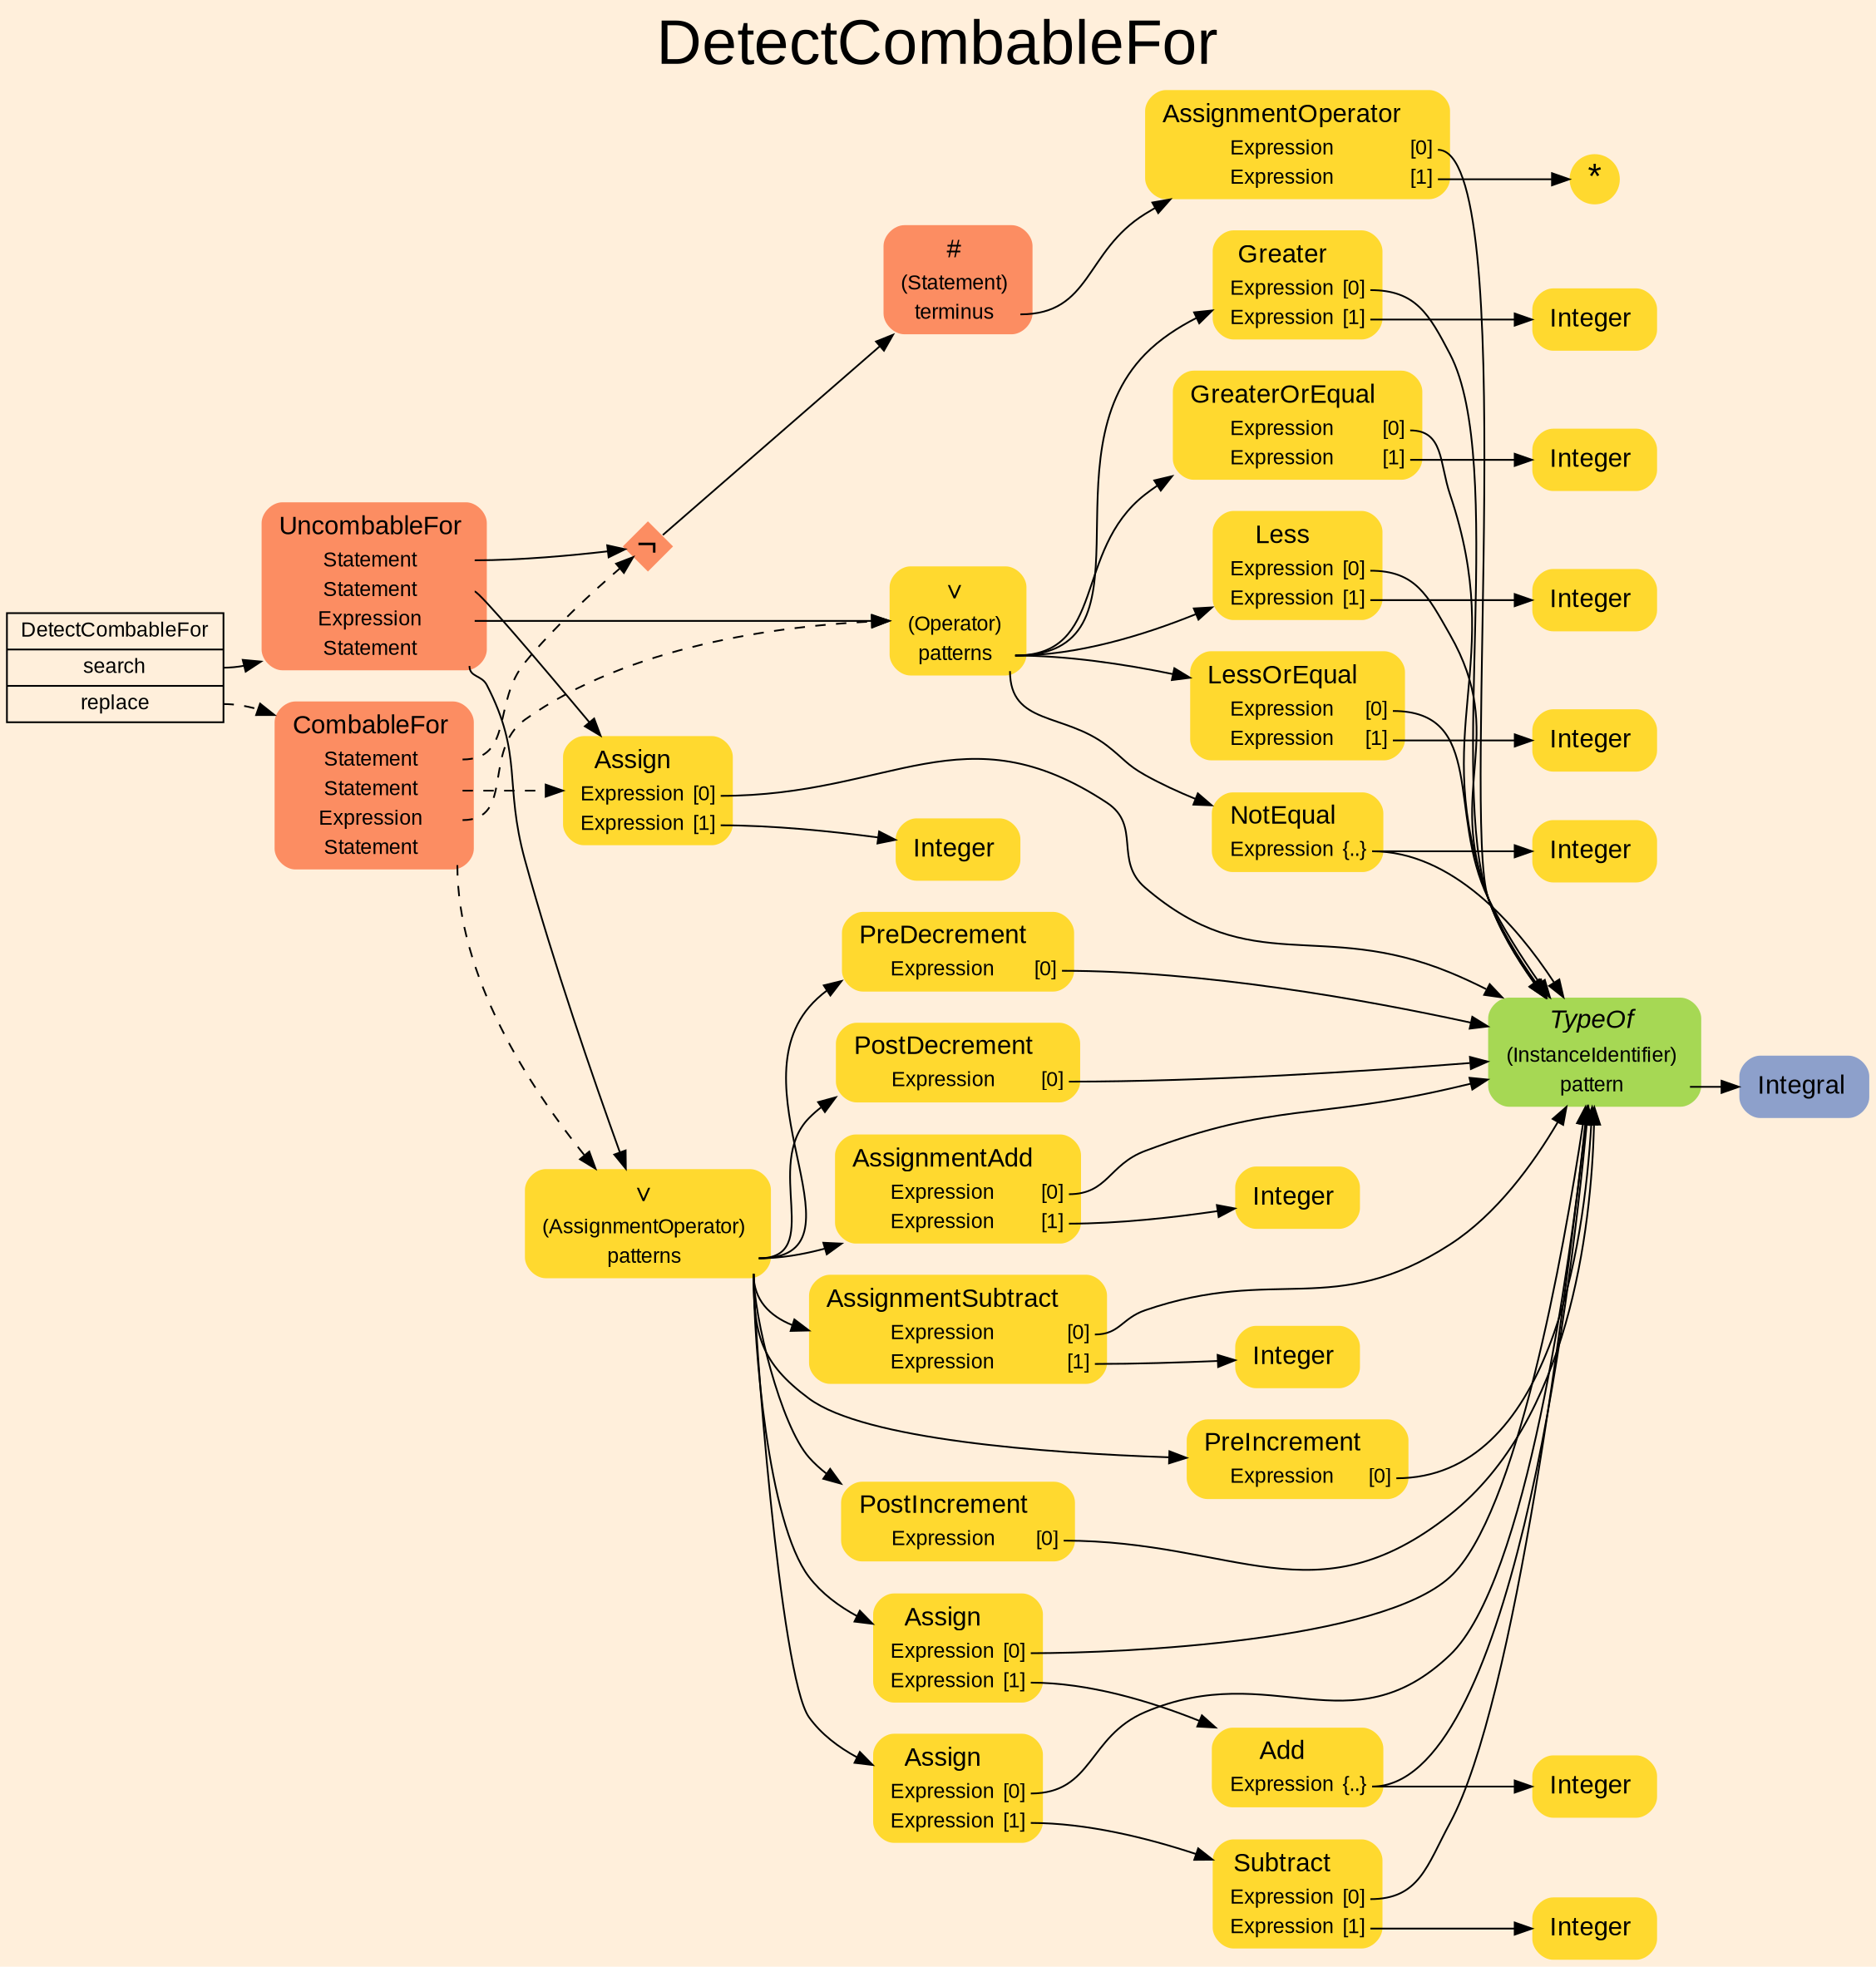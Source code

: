 digraph "DetectCombableFor" {
label = "DetectCombableFor"
labelloc = t
fontsize = "36"
graph [
    rankdir = "LR"
    ranksep = 0.3
    bgcolor = antiquewhite1
    color = black
    fontcolor = black
    fontname = "Arial"
];
node [
    fontname = "Arial"
];
edge [
    fontname = "Arial"
];

// -------------------- transformation figure --------------------
// -------- block CR#P20-0 ----------
"CR#P20-0" [
    shape = "record"
    fillcolor = antiquewhite1
    label = "<fixed> DetectCombableFor | <port0> search | <port1> replace"
    style = "filled"
    fontsize = "12"
    color = black
    fontcolor = black
];

"CR#P20-0":port0 -> "#B-2-231" [
    color = black
    fontcolor = black
];

"CR#P20-0":port1 -> "#B-2-254" [
    style="dashed"
    color = black
    fontcolor = black
];

// -------- block #B-2-231 ----------
"#B-2-231" [
    shape = "plaintext"
    fillcolor = "/set28/2"
    label = <<TABLE BORDER="0" CELLBORDER="0" CELLSPACING="0">
     <TR><TD><FONT POINT-SIZE="15.0">UncombableFor</FONT></TD><TD></TD></TR>
     <TR><TD>Statement</TD><TD PORT="port0"></TD></TR>
     <TR><TD>Statement</TD><TD PORT="port1"></TD></TR>
     <TR><TD>Expression</TD><TD PORT="port2"></TD></TR>
     <TR><TD>Statement</TD><TD PORT="port3"></TD></TR>
    </TABLE>>
    style = "rounded,filled"
    fontsize = "12"
];

"#B-2-231":port0 -> "#B-2-251" [
    color = black
    fontcolor = black
];

"#B-2-231":port1 -> "#B-2-232" [
    color = black
    fontcolor = black
];

"#B-2-231":port2 -> "#B-2-233" [
    color = black
    fontcolor = black
];

"#B-2-231":port3 -> "#B-2-240" [
    color = black
    fontcolor = black
];

// -------- block #B-2-251 ----------
"#B-2-251" [
    shape = "diamond"
    fillcolor = "/set28/2"
    label = <¬>
    style = "filled"
    fontsize = "20"
    penwidth = 0.0
    fixedsize = true
    width = 0.4
    height = 0.4
];

"#B-2-251" -> "#B-2-252" [
    color = black
    fontcolor = black
];

// -------- block #B-2-252 ----------
"#B-2-252" [
    shape = "plaintext"
    fillcolor = "/set28/2"
    label = <<TABLE BORDER="0" CELLBORDER="0" CELLSPACING="0">
     <TR><TD><FONT POINT-SIZE="15.0">#</FONT></TD><TD></TD></TR>
     <TR><TD>(Statement)</TD><TD PORT="port0"></TD></TR>
     <TR><TD>terminus</TD><TD PORT="port1"></TD></TR>
    </TABLE>>
    style = "rounded,filled"
    fontsize = "12"
];

"#B-2-252":port1 -> "#B-2-253" [
    color = black
    fontcolor = black
];

// -------- block #B-2-253 ----------
"#B-2-253" [
    shape = "plaintext"
    fillcolor = "/set28/6"
    label = <<TABLE BORDER="0" CELLBORDER="0" CELLSPACING="0">
     <TR><TD><FONT POINT-SIZE="15.0">AssignmentOperator</FONT></TD><TD></TD></TR>
     <TR><TD>Expression</TD><TD PORT="port0">[0]</TD></TR>
     <TR><TD>Expression</TD><TD PORT="port1">[1]</TD></TR>
    </TABLE>>
    style = "rounded,filled"
    fontsize = "12"
];

"#B-2-253":port0 -> "#B-2-255" [
    color = black
    fontcolor = black
];

"#B-2-253":port1 -> "#B-2-266" [
    color = black
    fontcolor = black
];

// -------- block #B-2-255 ----------
"#B-2-255" [
    shape = "plaintext"
    fillcolor = "/set28/5"
    label = <<TABLE BORDER="0" CELLBORDER="0" CELLSPACING="0">
     <TR><TD><FONT POINT-SIZE="15.0"><I>TypeOf</I></FONT></TD><TD></TD></TR>
     <TR><TD>(InstanceIdentifier)</TD><TD PORT="port0"></TD></TR>
     <TR><TD>pattern</TD><TD PORT="port1"></TD></TR>
    </TABLE>>
    style = "rounded,filled"
    fontsize = "12"
];

"#B-2-255":port1 -> "#B-2-256" [
    color = black
    fontcolor = black
];

// -------- block #B-2-256 ----------
"#B-2-256" [
    shape = "plaintext"
    fillcolor = "/set28/3"
    label = <<TABLE BORDER="0" CELLBORDER="0" CELLSPACING="0">
     <TR><TD><FONT POINT-SIZE="15.0">Integral</FONT></TD><TD></TD></TR>
    </TABLE>>
    style = "rounded,filled"
    fontsize = "12"
];

// -------- block #B-2-266 ----------
"#B-2-266" [
    shape = "circle"
    fillcolor = "/set28/6"
    label = <*>
    style = "filled"
    fontsize = "20"
    penwidth = 0.0
    fixedsize = true
    width = 0.4
    height = 0.4
];

// -------- block #B-2-232 ----------
"#B-2-232" [
    shape = "plaintext"
    fillcolor = "/set28/6"
    label = <<TABLE BORDER="0" CELLBORDER="0" CELLSPACING="0">
     <TR><TD><FONT POINT-SIZE="15.0">Assign</FONT></TD><TD></TD></TR>
     <TR><TD>Expression</TD><TD PORT="port0">[0]</TD></TR>
     <TR><TD>Expression</TD><TD PORT="port1">[1]</TD></TR>
    </TABLE>>
    style = "rounded,filled"
    fontsize = "12"
];

"#B-2-232":port0 -> "#B-2-255" [
    color = black
    fontcolor = black
];

"#B-2-232":port1 -> "#B-2-239" [
    color = black
    fontcolor = black
];

// -------- block #B-2-239 ----------
"#B-2-239" [
    shape = "plaintext"
    fillcolor = "/set28/6"
    label = <<TABLE BORDER="0" CELLBORDER="0" CELLSPACING="0">
     <TR><TD><FONT POINT-SIZE="15.0">Integer</FONT></TD><TD></TD></TR>
    </TABLE>>
    style = "rounded,filled"
    fontsize = "12"
];

// -------- block #B-2-233 ----------
"#B-2-233" [
    shape = "plaintext"
    fillcolor = "/set28/6"
    label = <<TABLE BORDER="0" CELLBORDER="0" CELLSPACING="0">
     <TR><TD><FONT POINT-SIZE="15.0">∨</FONT></TD><TD></TD></TR>
     <TR><TD>(Operator)</TD><TD PORT="port0"></TD></TR>
     <TR><TD>patterns</TD><TD PORT="port1"></TD></TR>
    </TABLE>>
    style = "rounded,filled"
    fontsize = "12"
];

"#B-2-233":port1 -> "#B-2-236" [
    color = black
    fontcolor = black
];

"#B-2-233":port1 -> "#B-2-237" [
    color = black
    fontcolor = black
];

"#B-2-233":port1 -> "#B-2-234" [
    color = black
    fontcolor = black
];

"#B-2-233":port1 -> "#B-2-235" [
    color = black
    fontcolor = black
];

"#B-2-233":port1 -> "#B-2-238" [
    color = black
    fontcolor = black
];

// -------- block #B-2-236 ----------
"#B-2-236" [
    shape = "plaintext"
    fillcolor = "/set28/6"
    label = <<TABLE BORDER="0" CELLBORDER="0" CELLSPACING="0">
     <TR><TD><FONT POINT-SIZE="15.0">Greater</FONT></TD><TD></TD></TR>
     <TR><TD>Expression</TD><TD PORT="port0">[0]</TD></TR>
     <TR><TD>Expression</TD><TD PORT="port1">[1]</TD></TR>
    </TABLE>>
    style = "rounded,filled"
    fontsize = "12"
];

"#B-2-236":port0 -> "#B-2-255" [
    color = black
    fontcolor = black
];

"#B-2-236":port1 -> "#B-2-257" [
    color = black
    fontcolor = black
];

// -------- block #B-2-257 ----------
"#B-2-257" [
    shape = "plaintext"
    fillcolor = "/set28/6"
    label = <<TABLE BORDER="0" CELLBORDER="0" CELLSPACING="0">
     <TR><TD><FONT POINT-SIZE="15.0">Integer</FONT></TD><TD></TD></TR>
    </TABLE>>
    style = "rounded,filled"
    fontsize = "12"
];

// -------- block #B-2-237 ----------
"#B-2-237" [
    shape = "plaintext"
    fillcolor = "/set28/6"
    label = <<TABLE BORDER="0" CELLBORDER="0" CELLSPACING="0">
     <TR><TD><FONT POINT-SIZE="15.0">GreaterOrEqual</FONT></TD><TD></TD></TR>
     <TR><TD>Expression</TD><TD PORT="port0">[0]</TD></TR>
     <TR><TD>Expression</TD><TD PORT="port1">[1]</TD></TR>
    </TABLE>>
    style = "rounded,filled"
    fontsize = "12"
];

"#B-2-237":port0 -> "#B-2-255" [
    color = black
    fontcolor = black
];

"#B-2-237":port1 -> "#B-2-258" [
    color = black
    fontcolor = black
];

// -------- block #B-2-258 ----------
"#B-2-258" [
    shape = "plaintext"
    fillcolor = "/set28/6"
    label = <<TABLE BORDER="0" CELLBORDER="0" CELLSPACING="0">
     <TR><TD><FONT POINT-SIZE="15.0">Integer</FONT></TD><TD></TD></TR>
    </TABLE>>
    style = "rounded,filled"
    fontsize = "12"
];

// -------- block #B-2-234 ----------
"#B-2-234" [
    shape = "plaintext"
    fillcolor = "/set28/6"
    label = <<TABLE BORDER="0" CELLBORDER="0" CELLSPACING="0">
     <TR><TD><FONT POINT-SIZE="15.0">Less</FONT></TD><TD></TD></TR>
     <TR><TD>Expression</TD><TD PORT="port0">[0]</TD></TR>
     <TR><TD>Expression</TD><TD PORT="port1">[1]</TD></TR>
    </TABLE>>
    style = "rounded,filled"
    fontsize = "12"
];

"#B-2-234":port0 -> "#B-2-255" [
    color = black
    fontcolor = black
];

"#B-2-234":port1 -> "#B-2-259" [
    color = black
    fontcolor = black
];

// -------- block #B-2-259 ----------
"#B-2-259" [
    shape = "plaintext"
    fillcolor = "/set28/6"
    label = <<TABLE BORDER="0" CELLBORDER="0" CELLSPACING="0">
     <TR><TD><FONT POINT-SIZE="15.0">Integer</FONT></TD><TD></TD></TR>
    </TABLE>>
    style = "rounded,filled"
    fontsize = "12"
];

// -------- block #B-2-235 ----------
"#B-2-235" [
    shape = "plaintext"
    fillcolor = "/set28/6"
    label = <<TABLE BORDER="0" CELLBORDER="0" CELLSPACING="0">
     <TR><TD><FONT POINT-SIZE="15.0">LessOrEqual</FONT></TD><TD></TD></TR>
     <TR><TD>Expression</TD><TD PORT="port0">[0]</TD></TR>
     <TR><TD>Expression</TD><TD PORT="port1">[1]</TD></TR>
    </TABLE>>
    style = "rounded,filled"
    fontsize = "12"
];

"#B-2-235":port0 -> "#B-2-255" [
    color = black
    fontcolor = black
];

"#B-2-235":port1 -> "#B-2-260" [
    color = black
    fontcolor = black
];

// -------- block #B-2-260 ----------
"#B-2-260" [
    shape = "plaintext"
    fillcolor = "/set28/6"
    label = <<TABLE BORDER="0" CELLBORDER="0" CELLSPACING="0">
     <TR><TD><FONT POINT-SIZE="15.0">Integer</FONT></TD><TD></TD></TR>
    </TABLE>>
    style = "rounded,filled"
    fontsize = "12"
];

// -------- block #B-2-238 ----------
"#B-2-238" [
    shape = "plaintext"
    fillcolor = "/set28/6"
    label = <<TABLE BORDER="0" CELLBORDER="0" CELLSPACING="0">
     <TR><TD><FONT POINT-SIZE="15.0">NotEqual</FONT></TD><TD></TD></TR>
     <TR><TD>Expression</TD><TD PORT="port0">{..}</TD></TR>
    </TABLE>>
    style = "rounded,filled"
    fontsize = "12"
];

"#B-2-238":port0 -> "#B-2-255" [
    color = black
    fontcolor = black
];

"#B-2-238":port0 -> "#B-2-261" [
    color = black
    fontcolor = black
];

// -------- block #B-2-261 ----------
"#B-2-261" [
    shape = "plaintext"
    fillcolor = "/set28/6"
    label = <<TABLE BORDER="0" CELLBORDER="0" CELLSPACING="0">
     <TR><TD><FONT POINT-SIZE="15.0">Integer</FONT></TD><TD></TD></TR>
    </TABLE>>
    style = "rounded,filled"
    fontsize = "12"
];

// -------- block #B-2-240 ----------
"#B-2-240" [
    shape = "plaintext"
    fillcolor = "/set28/6"
    label = <<TABLE BORDER="0" CELLBORDER="0" CELLSPACING="0">
     <TR><TD><FONT POINT-SIZE="15.0">∨</FONT></TD><TD></TD></TR>
     <TR><TD>(AssignmentOperator)</TD><TD PORT="port0"></TD></TR>
     <TR><TD>patterns</TD><TD PORT="port1"></TD></TR>
    </TABLE>>
    style = "rounded,filled"
    fontsize = "12"
];

"#B-2-240":port1 -> "#B-2-242" [
    color = black
    fontcolor = black
];

"#B-2-240":port1 -> "#B-2-241" [
    color = black
    fontcolor = black
];

"#B-2-240":port1 -> "#B-2-244" [
    color = black
    fontcolor = black
];

"#B-2-240":port1 -> "#B-2-243" [
    color = black
    fontcolor = black
];

"#B-2-240":port1 -> "#B-2-245" [
    color = black
    fontcolor = black
];

"#B-2-240":port1 -> "#B-2-246" [
    color = black
    fontcolor = black
];

"#B-2-240":port1 -> "#B-2-247" [
    color = black
    fontcolor = black
];

"#B-2-240":port1 -> "#B-2-248" [
    color = black
    fontcolor = black
];

// -------- block #B-2-242 ----------
"#B-2-242" [
    shape = "plaintext"
    fillcolor = "/set28/6"
    label = <<TABLE BORDER="0" CELLBORDER="0" CELLSPACING="0">
     <TR><TD><FONT POINT-SIZE="15.0">PreIncrement</FONT></TD><TD></TD></TR>
     <TR><TD>Expression</TD><TD PORT="port0">[0]</TD></TR>
    </TABLE>>
    style = "rounded,filled"
    fontsize = "12"
];

"#B-2-242":port0 -> "#B-2-255" [
    color = black
    fontcolor = black
];

// -------- block #B-2-241 ----------
"#B-2-241" [
    shape = "plaintext"
    fillcolor = "/set28/6"
    label = <<TABLE BORDER="0" CELLBORDER="0" CELLSPACING="0">
     <TR><TD><FONT POINT-SIZE="15.0">PostIncrement</FONT></TD><TD></TD></TR>
     <TR><TD>Expression</TD><TD PORT="port0">[0]</TD></TR>
    </TABLE>>
    style = "rounded,filled"
    fontsize = "12"
];

"#B-2-241":port0 -> "#B-2-255" [
    color = black
    fontcolor = black
];

// -------- block #B-2-244 ----------
"#B-2-244" [
    shape = "plaintext"
    fillcolor = "/set28/6"
    label = <<TABLE BORDER="0" CELLBORDER="0" CELLSPACING="0">
     <TR><TD><FONT POINT-SIZE="15.0">PreDecrement</FONT></TD><TD></TD></TR>
     <TR><TD>Expression</TD><TD PORT="port0">[0]</TD></TR>
    </TABLE>>
    style = "rounded,filled"
    fontsize = "12"
];

"#B-2-244":port0 -> "#B-2-255" [
    color = black
    fontcolor = black
];

// -------- block #B-2-243 ----------
"#B-2-243" [
    shape = "plaintext"
    fillcolor = "/set28/6"
    label = <<TABLE BORDER="0" CELLBORDER="0" CELLSPACING="0">
     <TR><TD><FONT POINT-SIZE="15.0">PostDecrement</FONT></TD><TD></TD></TR>
     <TR><TD>Expression</TD><TD PORT="port0">[0]</TD></TR>
    </TABLE>>
    style = "rounded,filled"
    fontsize = "12"
];

"#B-2-243":port0 -> "#B-2-255" [
    color = black
    fontcolor = black
];

// -------- block #B-2-245 ----------
"#B-2-245" [
    shape = "plaintext"
    fillcolor = "/set28/6"
    label = <<TABLE BORDER="0" CELLBORDER="0" CELLSPACING="0">
     <TR><TD><FONT POINT-SIZE="15.0">AssignmentAdd</FONT></TD><TD></TD></TR>
     <TR><TD>Expression</TD><TD PORT="port0">[0]</TD></TR>
     <TR><TD>Expression</TD><TD PORT="port1">[1]</TD></TR>
    </TABLE>>
    style = "rounded,filled"
    fontsize = "12"
];

"#B-2-245":port0 -> "#B-2-255" [
    color = black
    fontcolor = black
];

"#B-2-245":port1 -> "#B-2-262" [
    color = black
    fontcolor = black
];

// -------- block #B-2-262 ----------
"#B-2-262" [
    shape = "plaintext"
    fillcolor = "/set28/6"
    label = <<TABLE BORDER="0" CELLBORDER="0" CELLSPACING="0">
     <TR><TD><FONT POINT-SIZE="15.0">Integer</FONT></TD><TD></TD></TR>
    </TABLE>>
    style = "rounded,filled"
    fontsize = "12"
];

// -------- block #B-2-246 ----------
"#B-2-246" [
    shape = "plaintext"
    fillcolor = "/set28/6"
    label = <<TABLE BORDER="0" CELLBORDER="0" CELLSPACING="0">
     <TR><TD><FONT POINT-SIZE="15.0">AssignmentSubtract</FONT></TD><TD></TD></TR>
     <TR><TD>Expression</TD><TD PORT="port0">[0]</TD></TR>
     <TR><TD>Expression</TD><TD PORT="port1">[1]</TD></TR>
    </TABLE>>
    style = "rounded,filled"
    fontsize = "12"
];

"#B-2-246":port0 -> "#B-2-255" [
    color = black
    fontcolor = black
];

"#B-2-246":port1 -> "#B-2-263" [
    color = black
    fontcolor = black
];

// -------- block #B-2-263 ----------
"#B-2-263" [
    shape = "plaintext"
    fillcolor = "/set28/6"
    label = <<TABLE BORDER="0" CELLBORDER="0" CELLSPACING="0">
     <TR><TD><FONT POINT-SIZE="15.0">Integer</FONT></TD><TD></TD></TR>
    </TABLE>>
    style = "rounded,filled"
    fontsize = "12"
];

// -------- block #B-2-247 ----------
"#B-2-247" [
    shape = "plaintext"
    fillcolor = "/set28/6"
    label = <<TABLE BORDER="0" CELLBORDER="0" CELLSPACING="0">
     <TR><TD><FONT POINT-SIZE="15.0">Assign</FONT></TD><TD></TD></TR>
     <TR><TD>Expression</TD><TD PORT="port0">[0]</TD></TR>
     <TR><TD>Expression</TD><TD PORT="port1">[1]</TD></TR>
    </TABLE>>
    style = "rounded,filled"
    fontsize = "12"
];

"#B-2-247":port0 -> "#B-2-255" [
    color = black
    fontcolor = black
];

"#B-2-247":port1 -> "#B-2-249" [
    color = black
    fontcolor = black
];

// -------- block #B-2-249 ----------
"#B-2-249" [
    shape = "plaintext"
    fillcolor = "/set28/6"
    label = <<TABLE BORDER="0" CELLBORDER="0" CELLSPACING="0">
     <TR><TD><FONT POINT-SIZE="15.0">Add</FONT></TD><TD></TD></TR>
     <TR><TD>Expression</TD><TD PORT="port0">{..}</TD></TR>
    </TABLE>>
    style = "rounded,filled"
    fontsize = "12"
];

"#B-2-249":port0 -> "#B-2-255" [
    color = black
    fontcolor = black
];

"#B-2-249":port0 -> "#B-2-264" [
    color = black
    fontcolor = black
];

// -------- block #B-2-264 ----------
"#B-2-264" [
    shape = "plaintext"
    fillcolor = "/set28/6"
    label = <<TABLE BORDER="0" CELLBORDER="0" CELLSPACING="0">
     <TR><TD><FONT POINT-SIZE="15.0">Integer</FONT></TD><TD></TD></TR>
    </TABLE>>
    style = "rounded,filled"
    fontsize = "12"
];

// -------- block #B-2-248 ----------
"#B-2-248" [
    shape = "plaintext"
    fillcolor = "/set28/6"
    label = <<TABLE BORDER="0" CELLBORDER="0" CELLSPACING="0">
     <TR><TD><FONT POINT-SIZE="15.0">Assign</FONT></TD><TD></TD></TR>
     <TR><TD>Expression</TD><TD PORT="port0">[0]</TD></TR>
     <TR><TD>Expression</TD><TD PORT="port1">[1]</TD></TR>
    </TABLE>>
    style = "rounded,filled"
    fontsize = "12"
];

"#B-2-248":port0 -> "#B-2-255" [
    color = black
    fontcolor = black
];

"#B-2-248":port1 -> "#B-2-250" [
    color = black
    fontcolor = black
];

// -------- block #B-2-250 ----------
"#B-2-250" [
    shape = "plaintext"
    fillcolor = "/set28/6"
    label = <<TABLE BORDER="0" CELLBORDER="0" CELLSPACING="0">
     <TR><TD><FONT POINT-SIZE="15.0">Subtract</FONT></TD><TD></TD></TR>
     <TR><TD>Expression</TD><TD PORT="port0">[0]</TD></TR>
     <TR><TD>Expression</TD><TD PORT="port1">[1]</TD></TR>
    </TABLE>>
    style = "rounded,filled"
    fontsize = "12"
];

"#B-2-250":port0 -> "#B-2-255" [
    color = black
    fontcolor = black
];

"#B-2-250":port1 -> "#B-2-265" [
    color = black
    fontcolor = black
];

// -------- block #B-2-265 ----------
"#B-2-265" [
    shape = "plaintext"
    fillcolor = "/set28/6"
    label = <<TABLE BORDER="0" CELLBORDER="0" CELLSPACING="0">
     <TR><TD><FONT POINT-SIZE="15.0">Integer</FONT></TD><TD></TD></TR>
    </TABLE>>
    style = "rounded,filled"
    fontsize = "12"
];

// -------- block #B-2-254 ----------
"#B-2-254" [
    shape = "plaintext"
    fillcolor = "/set28/2"
    label = <<TABLE BORDER="0" CELLBORDER="0" CELLSPACING="0">
     <TR><TD><FONT POINT-SIZE="15.0">CombableFor</FONT></TD><TD></TD></TR>
     <TR><TD>Statement</TD><TD PORT="port0"></TD></TR>
     <TR><TD>Statement</TD><TD PORT="port1"></TD></TR>
     <TR><TD>Expression</TD><TD PORT="port2"></TD></TR>
     <TR><TD>Statement</TD><TD PORT="port3"></TD></TR>
    </TABLE>>
    style = "rounded,filled"
    fontsize = "12"
];

"#B-2-254":port0 -> "#B-2-251" [
    style="dashed"
    color = black
    fontcolor = black
];

"#B-2-254":port1 -> "#B-2-232" [
    style="dashed"
    color = black
    fontcolor = black
];

"#B-2-254":port2 -> "#B-2-233" [
    style="dashed"
    color = black
    fontcolor = black
];

"#B-2-254":port3 -> "#B-2-240" [
    style="dashed"
    color = black
    fontcolor = black
];


}
